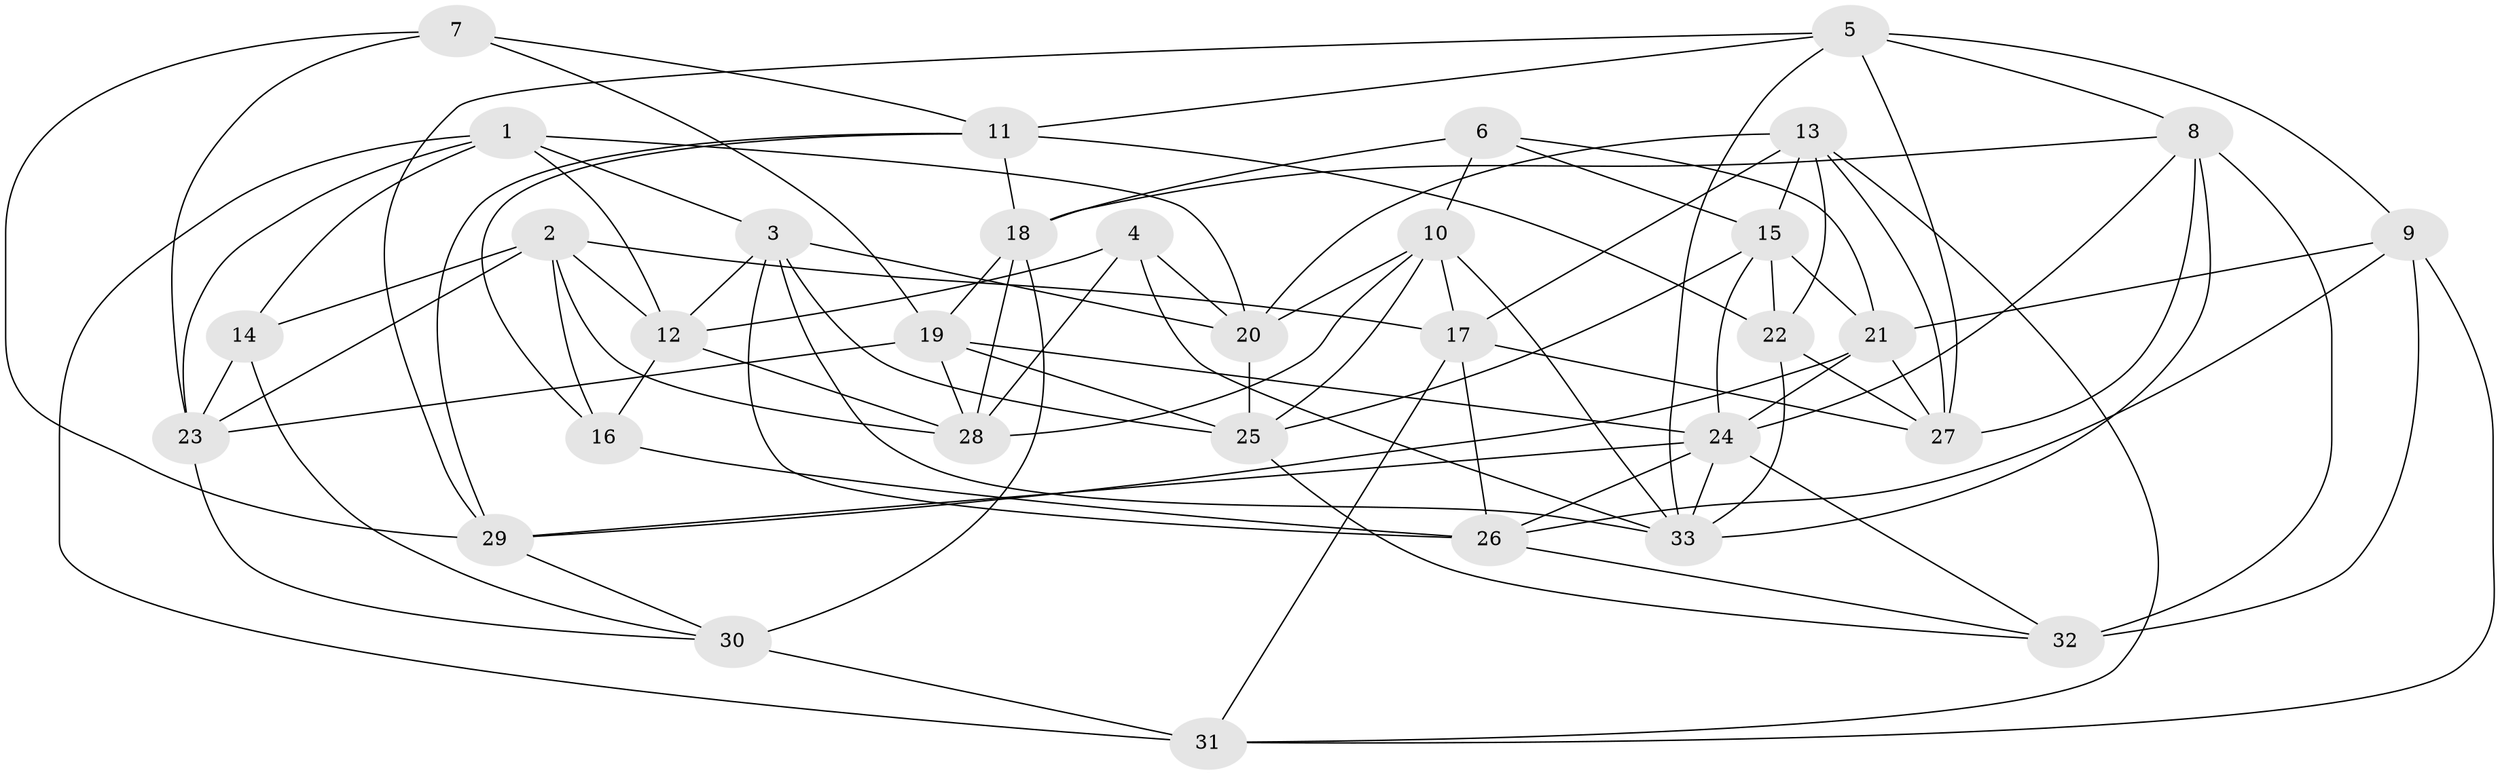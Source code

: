 // original degree distribution, {4: 1.0}
// Generated by graph-tools (version 1.1) at 2025/50/03/09/25 03:50:43]
// undirected, 33 vertices, 93 edges
graph export_dot {
graph [start="1"]
  node [color=gray90,style=filled];
  1;
  2;
  3;
  4;
  5;
  6;
  7;
  8;
  9;
  10;
  11;
  12;
  13;
  14;
  15;
  16;
  17;
  18;
  19;
  20;
  21;
  22;
  23;
  24;
  25;
  26;
  27;
  28;
  29;
  30;
  31;
  32;
  33;
  1 -- 3 [weight=1.0];
  1 -- 12 [weight=1.0];
  1 -- 14 [weight=1.0];
  1 -- 20 [weight=1.0];
  1 -- 23 [weight=1.0];
  1 -- 31 [weight=1.0];
  2 -- 12 [weight=1.0];
  2 -- 14 [weight=1.0];
  2 -- 16 [weight=1.0];
  2 -- 17 [weight=1.0];
  2 -- 23 [weight=1.0];
  2 -- 28 [weight=1.0];
  3 -- 12 [weight=1.0];
  3 -- 20 [weight=1.0];
  3 -- 25 [weight=1.0];
  3 -- 26 [weight=1.0];
  3 -- 33 [weight=1.0];
  4 -- 12 [weight=1.0];
  4 -- 20 [weight=1.0];
  4 -- 28 [weight=1.0];
  4 -- 33 [weight=1.0];
  5 -- 8 [weight=1.0];
  5 -- 9 [weight=1.0];
  5 -- 11 [weight=1.0];
  5 -- 27 [weight=1.0];
  5 -- 29 [weight=1.0];
  5 -- 33 [weight=1.0];
  6 -- 10 [weight=1.0];
  6 -- 15 [weight=1.0];
  6 -- 18 [weight=1.0];
  6 -- 21 [weight=1.0];
  7 -- 11 [weight=1.0];
  7 -- 19 [weight=1.0];
  7 -- 23 [weight=1.0];
  7 -- 29 [weight=1.0];
  8 -- 18 [weight=1.0];
  8 -- 24 [weight=1.0];
  8 -- 27 [weight=1.0];
  8 -- 32 [weight=1.0];
  8 -- 33 [weight=1.0];
  9 -- 21 [weight=1.0];
  9 -- 26 [weight=1.0];
  9 -- 31 [weight=1.0];
  9 -- 32 [weight=2.0];
  10 -- 17 [weight=1.0];
  10 -- 20 [weight=1.0];
  10 -- 25 [weight=1.0];
  10 -- 28 [weight=1.0];
  10 -- 33 [weight=1.0];
  11 -- 16 [weight=1.0];
  11 -- 18 [weight=1.0];
  11 -- 22 [weight=1.0];
  11 -- 29 [weight=1.0];
  12 -- 16 [weight=1.0];
  12 -- 28 [weight=1.0];
  13 -- 15 [weight=1.0];
  13 -- 17 [weight=1.0];
  13 -- 20 [weight=1.0];
  13 -- 22 [weight=1.0];
  13 -- 27 [weight=1.0];
  13 -- 31 [weight=1.0];
  14 -- 23 [weight=1.0];
  14 -- 30 [weight=1.0];
  15 -- 21 [weight=1.0];
  15 -- 22 [weight=1.0];
  15 -- 24 [weight=1.0];
  15 -- 25 [weight=1.0];
  16 -- 26 [weight=1.0];
  17 -- 26 [weight=1.0];
  17 -- 27 [weight=1.0];
  17 -- 31 [weight=1.0];
  18 -- 19 [weight=1.0];
  18 -- 28 [weight=1.0];
  18 -- 30 [weight=1.0];
  19 -- 23 [weight=1.0];
  19 -- 24 [weight=1.0];
  19 -- 25 [weight=1.0];
  19 -- 28 [weight=1.0];
  20 -- 25 [weight=1.0];
  21 -- 24 [weight=1.0];
  21 -- 27 [weight=1.0];
  21 -- 29 [weight=1.0];
  22 -- 27 [weight=1.0];
  22 -- 33 [weight=2.0];
  23 -- 30 [weight=1.0];
  24 -- 26 [weight=1.0];
  24 -- 29 [weight=1.0];
  24 -- 32 [weight=1.0];
  24 -- 33 [weight=1.0];
  25 -- 32 [weight=1.0];
  26 -- 32 [weight=1.0];
  29 -- 30 [weight=1.0];
  30 -- 31 [weight=2.0];
}
